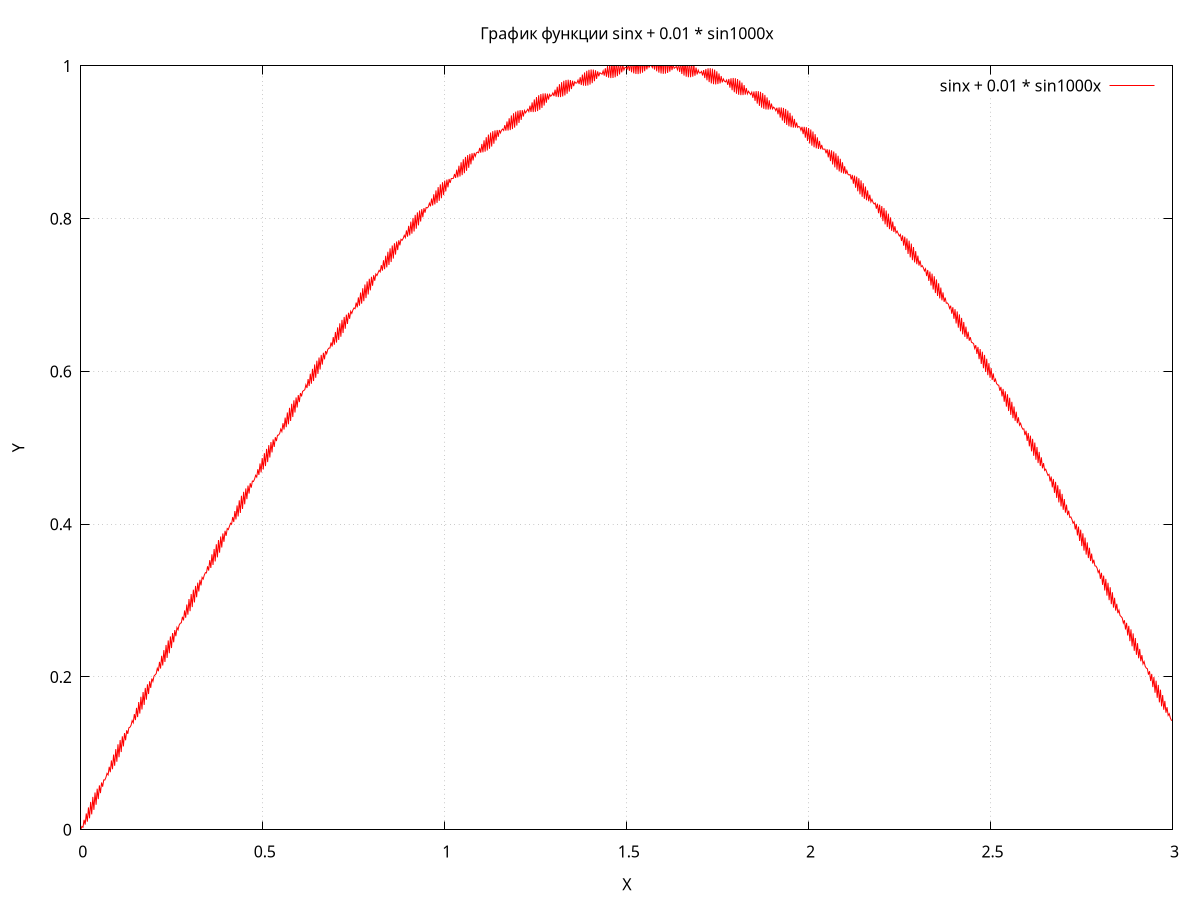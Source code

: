 set title "График функции sinx + 0.01 * sin1000x"
set xlabel "X"
set ylabel "Y"
set xrange [0:3]
set yrange [0:1]
set grid
set key top right
set samples 1000
plot sin(x) + 0.01 * sin(1000 * x) with lines lw 1 lc rgb "red" title "sinx + 0.01 * sin1000x"
set terminal pngcairo size 800,600
set output "5.png"
replot
set output